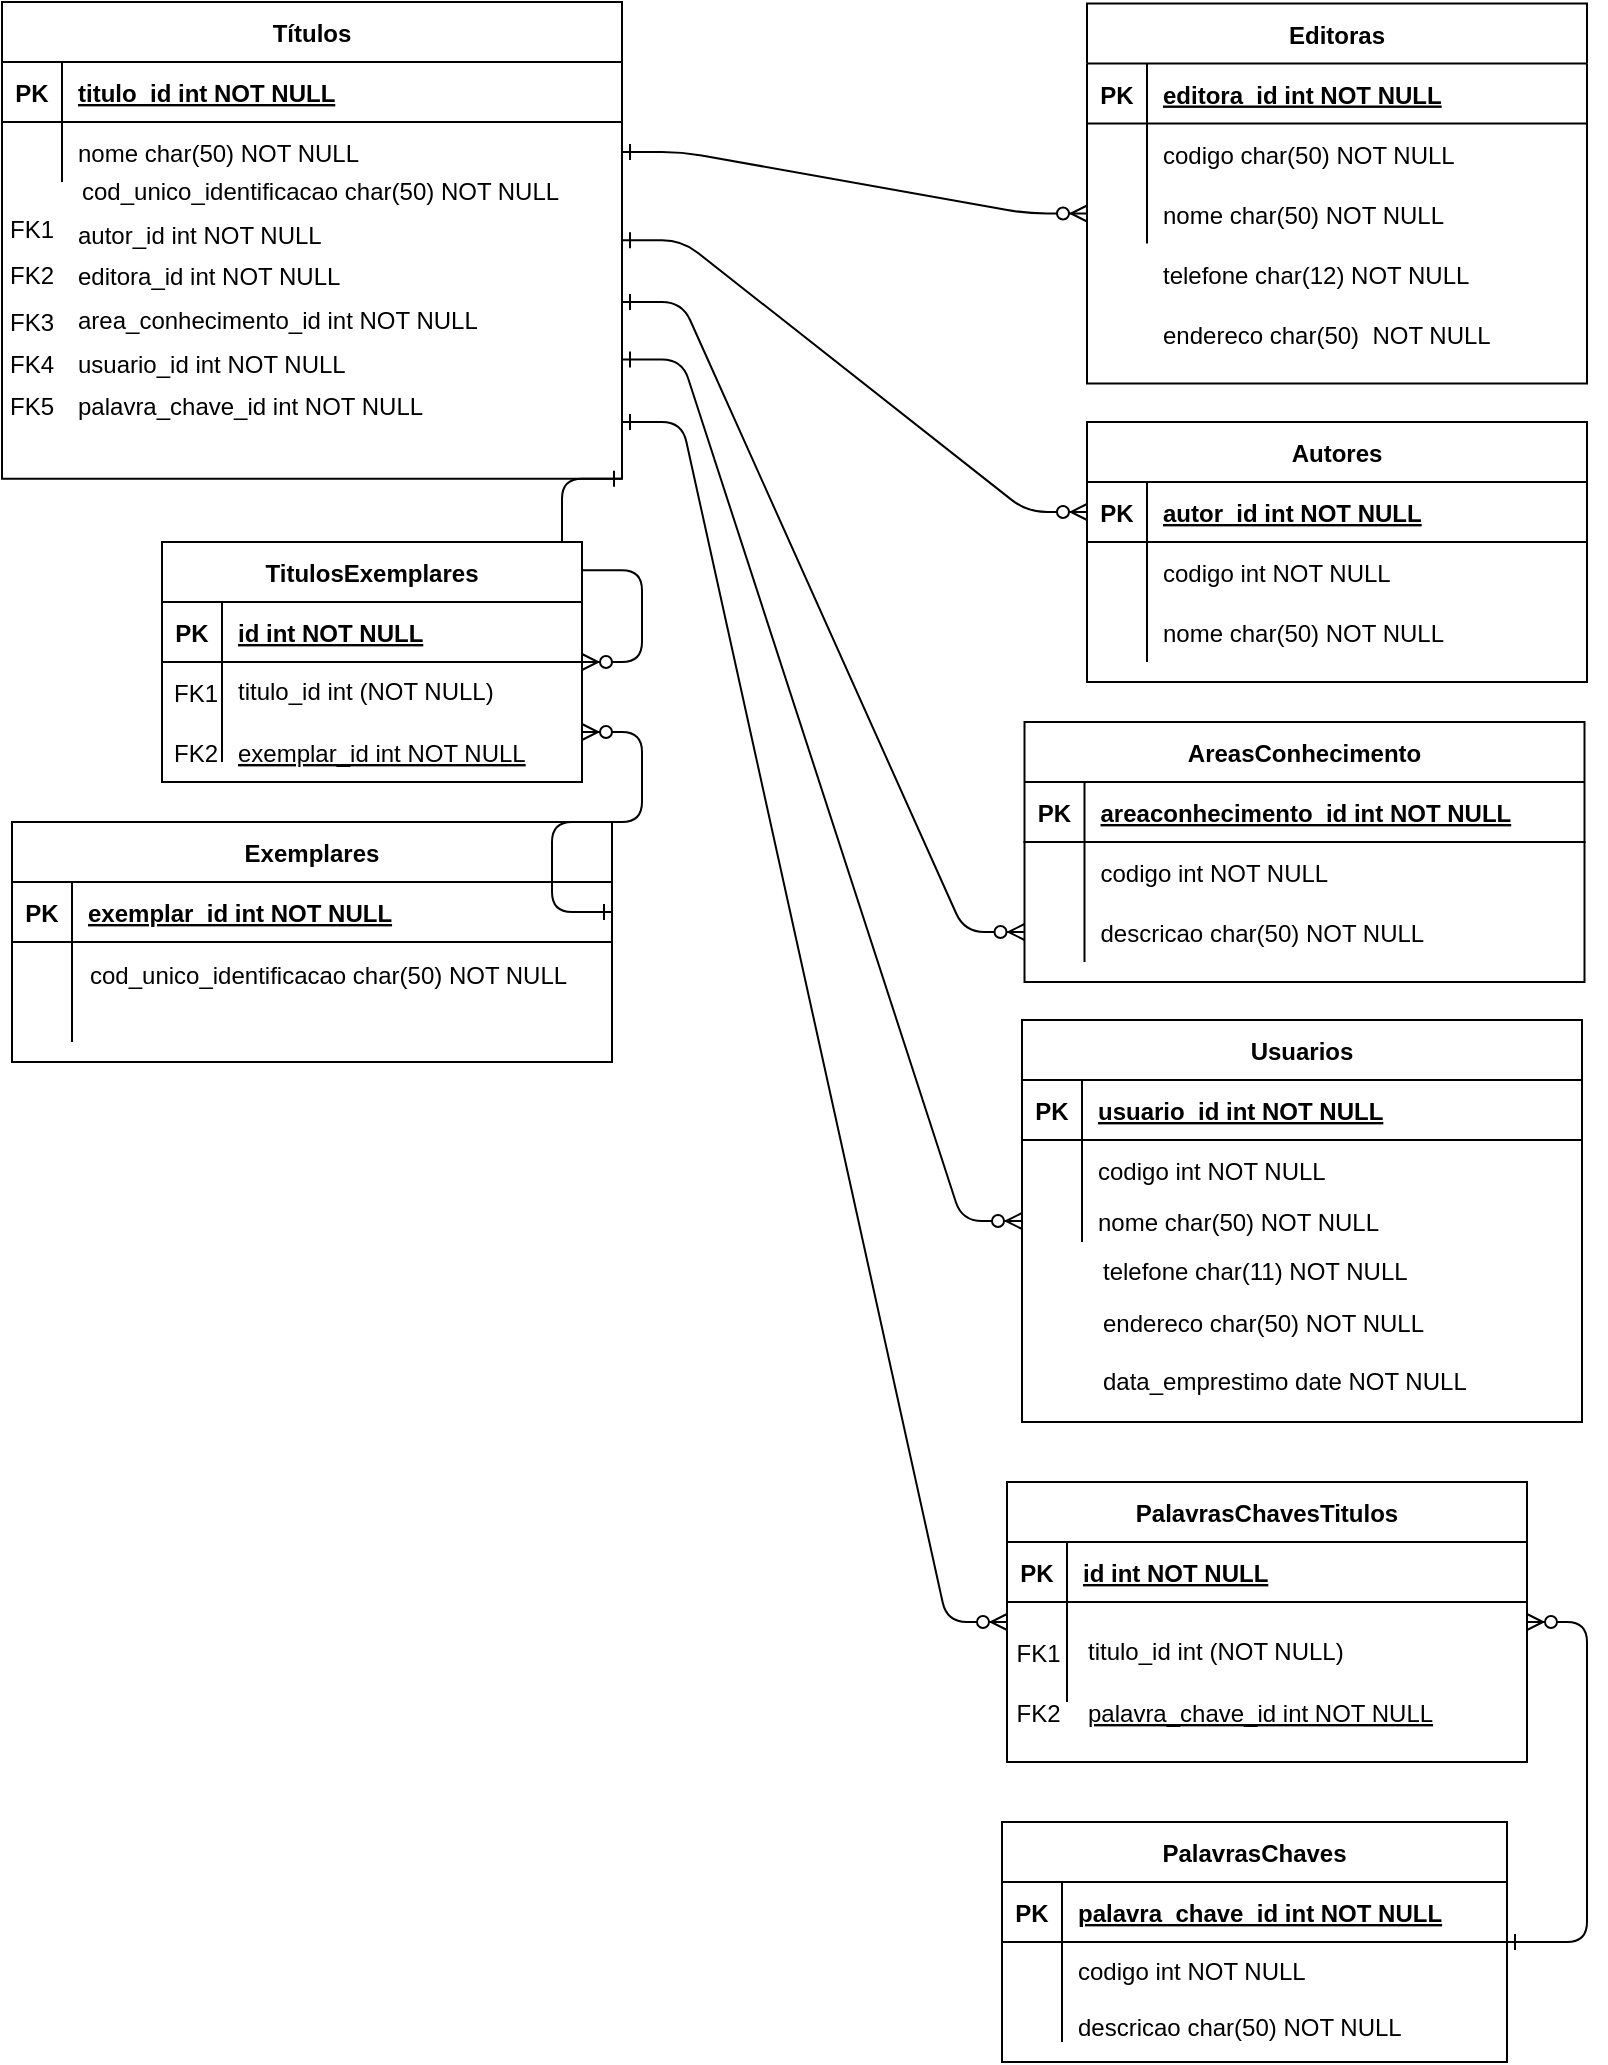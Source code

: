 <mxfile version="13.5.3" type="github" pages="2">
  <diagram id="R2lEEEUBdFMjLlhIrx00" name="Page-1">
    <mxGraphModel dx="1102" dy="622" grid="1" gridSize="10" guides="1" tooltips="1" connect="1" arrows="1" fold="1" page="1" pageScale="1" pageWidth="850" pageHeight="1100" math="0" shadow="0" extFonts="Permanent Marker^https://fonts.googleapis.com/css?family=Permanent+Marker">
      <root>
        <mxCell id="0" />
        <mxCell id="1" parent="0" />
        <mxCell id="2pI7IWX8kXrqiCSa6rN7-24" value="" style="group" vertex="1" connectable="0" parent="1">
          <mxGeometry x="30" y="20" width="310" height="260" as="geometry" />
        </mxCell>
        <mxCell id="y-P4McXeMQRXRxNzkSaC-49" value="" style="group" vertex="1" connectable="0" parent="2pI7IWX8kXrqiCSa6rN7-24">
          <mxGeometry width="310" height="238.333" as="geometry" />
        </mxCell>
        <mxCell id="2pI7IWX8kXrqiCSa6rN7-5" value="FK1" style="shape=partialRectangle;overflow=hidden;connectable=0;fillColor=none;top=0;left=0;bottom=0;right=0;" vertex="1" parent="y-P4McXeMQRXRxNzkSaC-49">
          <mxGeometry y="96.667" width="30" height="32.5" as="geometry" />
        </mxCell>
        <mxCell id="2pI7IWX8kXrqiCSa6rN7-4" value="autor_id int NOT NULL" style="shape=partialRectangle;overflow=hidden;connectable=0;fillColor=none;top=0;left=0;bottom=0;right=0;align=left;spacingLeft=6;fontStyle=0" vertex="1" parent="y-P4McXeMQRXRxNzkSaC-49">
          <mxGeometry x="30" y="99.75" width="220" height="32.5" as="geometry" />
        </mxCell>
        <mxCell id="2pI7IWX8kXrqiCSa6rN7-6" value="FK2" style="shape=partialRectangle;overflow=hidden;connectable=0;fillColor=none;top=0;left=0;bottom=0;right=0;" vertex="1" parent="y-P4McXeMQRXRxNzkSaC-49">
          <mxGeometry y="119.917" width="30" height="32.5" as="geometry" />
        </mxCell>
        <mxCell id="2pI7IWX8kXrqiCSa6rN7-7" value="editora_id int NOT NULL" style="shape=partialRectangle;overflow=hidden;connectable=0;fillColor=none;top=0;left=0;bottom=0;right=0;align=left;spacingLeft=6;fontStyle=0" vertex="1" parent="y-P4McXeMQRXRxNzkSaC-49">
          <mxGeometry x="30" y="120" width="220" height="32.5" as="geometry" />
        </mxCell>
        <mxCell id="C-vyLk0tnHw3VtMMgP7b-23" value="Títulos" style="shape=table;startSize=30;container=1;collapsible=1;childLayout=tableLayout;fixedRows=1;rowLines=0;fontStyle=1;align=center;resizeLast=1;" parent="y-P4McXeMQRXRxNzkSaC-49" vertex="1">
          <mxGeometry width="310" height="238.333" as="geometry">
            <mxRectangle x="120" y="120" width="100" height="30" as="alternateBounds" />
          </mxGeometry>
        </mxCell>
        <mxCell id="C-vyLk0tnHw3VtMMgP7b-24" value="" style="shape=partialRectangle;collapsible=0;dropTarget=0;pointerEvents=0;fillColor=none;points=[[0,0.5],[1,0.5]];portConstraint=eastwest;top=0;left=0;right=0;bottom=1;" parent="C-vyLk0tnHw3VtMMgP7b-23" vertex="1">
          <mxGeometry y="30" width="310" height="30" as="geometry" />
        </mxCell>
        <mxCell id="C-vyLk0tnHw3VtMMgP7b-25" value="PK" style="shape=partialRectangle;overflow=hidden;connectable=0;fillColor=none;top=0;left=0;bottom=0;right=0;fontStyle=1;" parent="C-vyLk0tnHw3VtMMgP7b-24" vertex="1">
          <mxGeometry width="30" height="30" as="geometry" />
        </mxCell>
        <mxCell id="C-vyLk0tnHw3VtMMgP7b-26" value="titulo_id int NOT NULL " style="shape=partialRectangle;overflow=hidden;connectable=0;fillColor=none;top=0;left=0;bottom=0;right=0;align=left;spacingLeft=6;fontStyle=5;" parent="C-vyLk0tnHw3VtMMgP7b-24" vertex="1">
          <mxGeometry x="30" width="280" height="30" as="geometry" />
        </mxCell>
        <mxCell id="C-vyLk0tnHw3VtMMgP7b-27" value="" style="shape=partialRectangle;collapsible=0;dropTarget=0;pointerEvents=0;fillColor=none;points=[[0,0.5],[1,0.5]];portConstraint=eastwest;top=0;left=0;right=0;bottom=0;" parent="C-vyLk0tnHw3VtMMgP7b-23" vertex="1">
          <mxGeometry y="60" width="310" height="30" as="geometry" />
        </mxCell>
        <mxCell id="C-vyLk0tnHw3VtMMgP7b-28" value="" style="shape=partialRectangle;overflow=hidden;connectable=0;fillColor=none;top=0;left=0;bottom=0;right=0;" parent="C-vyLk0tnHw3VtMMgP7b-27" vertex="1">
          <mxGeometry width="30" height="30" as="geometry" />
        </mxCell>
        <mxCell id="C-vyLk0tnHw3VtMMgP7b-29" value="nome char(50) NOT NULL" style="shape=partialRectangle;overflow=hidden;connectable=0;fillColor=none;top=0;left=0;bottom=0;right=0;align=left;spacingLeft=6;" parent="C-vyLk0tnHw3VtMMgP7b-27" vertex="1">
          <mxGeometry x="30" width="280" height="30" as="geometry" />
        </mxCell>
        <mxCell id="2pI7IWX8kXrqiCSa6rN7-8" value="FK3" style="shape=partialRectangle;overflow=hidden;connectable=0;fillColor=none;top=0;left=0;bottom=0;right=0;" vertex="1" parent="y-P4McXeMQRXRxNzkSaC-49">
          <mxGeometry y="143.083" width="30" height="32.5" as="geometry" />
        </mxCell>
        <mxCell id="2pI7IWX8kXrqiCSa6rN7-9" value="area_conhecimento_id int NOT NULL" style="shape=partialRectangle;overflow=hidden;connectable=0;fillColor=none;top=0;left=0;bottom=0;right=0;align=left;spacingLeft=6;fontStyle=0" vertex="1" parent="y-P4McXeMQRXRxNzkSaC-49">
          <mxGeometry x="30" y="147.5" width="240" height="21.667" as="geometry" />
        </mxCell>
        <mxCell id="2pI7IWX8kXrqiCSa6rN7-23" value="cod_unico_identificacao char(50) NOT NULL" style="text;html=1;strokeColor=none;fillColor=none;align=left;verticalAlign=middle;whiteSpace=wrap;rounded=0;" vertex="1" parent="y-P4McXeMQRXRxNzkSaC-49">
          <mxGeometry x="38" y="84.25" width="262" height="21.667" as="geometry" />
        </mxCell>
        <mxCell id="y-P4McXeMQRXRxNzkSaC-47" value="FK4" style="shape=partialRectangle;overflow=hidden;connectable=0;fillColor=none;top=0;left=0;bottom=0;right=0;" vertex="1" parent="y-P4McXeMQRXRxNzkSaC-49">
          <mxGeometry y="164.333" width="30" height="32.5" as="geometry" />
        </mxCell>
        <mxCell id="y-P4McXeMQRXRxNzkSaC-48" value="usuario_id int NOT NULL" style="shape=partialRectangle;overflow=hidden;connectable=0;fillColor=none;top=0;left=0;bottom=0;right=0;align=left;spacingLeft=6;fontStyle=0" vertex="1" parent="y-P4McXeMQRXRxNzkSaC-49">
          <mxGeometry x="30" y="169.75" width="240" height="21.667" as="geometry" />
        </mxCell>
        <mxCell id="2pI7IWX8kXrqiCSa6rN7-46" value="" style="group;container=1;" vertex="1" connectable="0" parent="1">
          <mxGeometry x="35" y="430" width="300" height="120" as="geometry" />
        </mxCell>
        <mxCell id="2pI7IWX8kXrqiCSa6rN7-35" value="Exemplares" style="shape=table;startSize=30;container=1;collapsible=1;childLayout=tableLayout;fixedRows=1;rowLines=0;fontStyle=1;align=center;resizeLast=1;" vertex="1" parent="2pI7IWX8kXrqiCSa6rN7-46">
          <mxGeometry width="300" height="120" as="geometry" />
        </mxCell>
        <mxCell id="2pI7IWX8kXrqiCSa6rN7-36" value="" style="shape=partialRectangle;collapsible=0;dropTarget=0;pointerEvents=0;fillColor=none;points=[[0,0.5],[1,0.5]];portConstraint=eastwest;top=0;left=0;right=0;bottom=1;" vertex="1" parent="2pI7IWX8kXrqiCSa6rN7-35">
          <mxGeometry y="30" width="300" height="30" as="geometry" />
        </mxCell>
        <mxCell id="2pI7IWX8kXrqiCSa6rN7-37" value="PK" style="shape=partialRectangle;overflow=hidden;connectable=0;fillColor=none;top=0;left=0;bottom=0;right=0;fontStyle=1;" vertex="1" parent="2pI7IWX8kXrqiCSa6rN7-36">
          <mxGeometry width="30" height="30" as="geometry" />
        </mxCell>
        <mxCell id="2pI7IWX8kXrqiCSa6rN7-38" value="exemplar_id int NOT NULL " style="shape=partialRectangle;overflow=hidden;connectable=0;fillColor=none;top=0;left=0;bottom=0;right=0;align=left;spacingLeft=6;fontStyle=5;" vertex="1" parent="2pI7IWX8kXrqiCSa6rN7-36">
          <mxGeometry x="30" width="270" height="30" as="geometry" />
        </mxCell>
        <mxCell id="2pI7IWX8kXrqiCSa6rN7-39" value="" style="shape=partialRectangle;collapsible=0;dropTarget=0;pointerEvents=0;fillColor=none;points=[[0,0.5],[1,0.5]];portConstraint=eastwest;top=0;left=0;right=0;bottom=0;" vertex="1" parent="2pI7IWX8kXrqiCSa6rN7-35">
          <mxGeometry y="60" width="300" height="20" as="geometry" />
        </mxCell>
        <mxCell id="2pI7IWX8kXrqiCSa6rN7-40" value="" style="shape=partialRectangle;overflow=hidden;connectable=0;fillColor=none;top=0;left=0;bottom=0;right=0;" vertex="1" parent="2pI7IWX8kXrqiCSa6rN7-39">
          <mxGeometry width="30" height="20" as="geometry" />
        </mxCell>
        <mxCell id="2pI7IWX8kXrqiCSa6rN7-41" value="" style="shape=partialRectangle;overflow=hidden;connectable=0;fillColor=none;top=0;left=0;bottom=0;right=0;align=left;spacingLeft=6;" vertex="1" parent="2pI7IWX8kXrqiCSa6rN7-39">
          <mxGeometry x="30" width="270" height="20" as="geometry" />
        </mxCell>
        <mxCell id="2pI7IWX8kXrqiCSa6rN7-42" value="" style="shape=partialRectangle;collapsible=0;dropTarget=0;pointerEvents=0;fillColor=none;points=[[0,0.5],[1,0.5]];portConstraint=eastwest;top=0;left=0;right=0;bottom=0;" vertex="1" parent="2pI7IWX8kXrqiCSa6rN7-35">
          <mxGeometry y="80" width="300" height="30" as="geometry" />
        </mxCell>
        <mxCell id="2pI7IWX8kXrqiCSa6rN7-43" value="" style="shape=partialRectangle;overflow=hidden;connectable=0;fillColor=none;top=0;left=0;bottom=0;right=0;" vertex="1" parent="2pI7IWX8kXrqiCSa6rN7-42">
          <mxGeometry width="30" height="30" as="geometry" />
        </mxCell>
        <mxCell id="2pI7IWX8kXrqiCSa6rN7-44" value="" style="shape=partialRectangle;overflow=hidden;connectable=0;fillColor=none;top=0;left=0;bottom=0;right=0;align=left;spacingLeft=6;" vertex="1" parent="2pI7IWX8kXrqiCSa6rN7-42">
          <mxGeometry x="30" width="270" height="30" as="geometry" />
        </mxCell>
        <mxCell id="2pI7IWX8kXrqiCSa6rN7-45" value="cod_unico_identificacao char(50) NOT NULL" style="text;html=1;strokeColor=none;fillColor=none;align=left;verticalAlign=middle;whiteSpace=wrap;rounded=0;" vertex="1" parent="2pI7IWX8kXrqiCSa6rN7-46">
          <mxGeometry x="37" y="67" width="262" height="20" as="geometry" />
        </mxCell>
        <mxCell id="y-P4McXeMQRXRxNzkSaC-3" value="" style="group" vertex="1" connectable="0" parent="1">
          <mxGeometry x="572.5" y="20.75" width="255" height="190" as="geometry" />
        </mxCell>
        <mxCell id="2pI7IWX8kXrqiCSa6rN7-48" value="Editoras" style="shape=table;startSize=30;container=1;collapsible=1;childLayout=tableLayout;fixedRows=1;rowLines=0;fontStyle=1;align=center;resizeLast=1;" vertex="1" parent="y-P4McXeMQRXRxNzkSaC-3">
          <mxGeometry width="250" height="190" as="geometry" />
        </mxCell>
        <mxCell id="2pI7IWX8kXrqiCSa6rN7-49" value="" style="shape=partialRectangle;collapsible=0;dropTarget=0;pointerEvents=0;fillColor=none;points=[[0,0.5],[1,0.5]];portConstraint=eastwest;top=0;left=0;right=0;bottom=1;" vertex="1" parent="2pI7IWX8kXrqiCSa6rN7-48">
          <mxGeometry y="30" width="250" height="30" as="geometry" />
        </mxCell>
        <mxCell id="2pI7IWX8kXrqiCSa6rN7-50" value="PK" style="shape=partialRectangle;overflow=hidden;connectable=0;fillColor=none;top=0;left=0;bottom=0;right=0;fontStyle=1;" vertex="1" parent="2pI7IWX8kXrqiCSa6rN7-49">
          <mxGeometry width="30" height="30" as="geometry" />
        </mxCell>
        <mxCell id="2pI7IWX8kXrqiCSa6rN7-51" value="editora_id int NOT NULL " style="shape=partialRectangle;overflow=hidden;connectable=0;fillColor=none;top=0;left=0;bottom=0;right=0;align=left;spacingLeft=6;fontStyle=5;" vertex="1" parent="2pI7IWX8kXrqiCSa6rN7-49">
          <mxGeometry x="30" width="220" height="30" as="geometry" />
        </mxCell>
        <mxCell id="2pI7IWX8kXrqiCSa6rN7-52" value="" style="shape=partialRectangle;collapsible=0;dropTarget=0;pointerEvents=0;fillColor=none;points=[[0,0.5],[1,0.5]];portConstraint=eastwest;top=0;left=0;right=0;bottom=0;" vertex="1" parent="2pI7IWX8kXrqiCSa6rN7-48">
          <mxGeometry y="60" width="250" height="30" as="geometry" />
        </mxCell>
        <mxCell id="2pI7IWX8kXrqiCSa6rN7-53" value="" style="shape=partialRectangle;overflow=hidden;connectable=0;fillColor=none;top=0;left=0;bottom=0;right=0;" vertex="1" parent="2pI7IWX8kXrqiCSa6rN7-52">
          <mxGeometry width="30" height="30" as="geometry" />
        </mxCell>
        <mxCell id="2pI7IWX8kXrqiCSa6rN7-54" value="codigo char(50) NOT NULL" style="shape=partialRectangle;overflow=hidden;connectable=0;fillColor=none;top=0;left=0;bottom=0;right=0;align=left;spacingLeft=6;" vertex="1" parent="2pI7IWX8kXrqiCSa6rN7-52">
          <mxGeometry x="30" width="220" height="30" as="geometry" />
        </mxCell>
        <mxCell id="2pI7IWX8kXrqiCSa6rN7-55" value="" style="shape=partialRectangle;collapsible=0;dropTarget=0;pointerEvents=0;fillColor=none;points=[[0,0.5],[1,0.5]];portConstraint=eastwest;top=0;left=0;right=0;bottom=0;" vertex="1" parent="2pI7IWX8kXrqiCSa6rN7-48">
          <mxGeometry y="90" width="250" height="30" as="geometry" />
        </mxCell>
        <mxCell id="2pI7IWX8kXrqiCSa6rN7-56" value="" style="shape=partialRectangle;overflow=hidden;connectable=0;fillColor=none;top=0;left=0;bottom=0;right=0;" vertex="1" parent="2pI7IWX8kXrqiCSa6rN7-55">
          <mxGeometry width="30" height="30" as="geometry" />
        </mxCell>
        <mxCell id="2pI7IWX8kXrqiCSa6rN7-57" value="nome char(50) NOT NULL" style="shape=partialRectangle;overflow=hidden;connectable=0;fillColor=none;top=0;left=0;bottom=0;right=0;align=left;spacingLeft=6;" vertex="1" parent="2pI7IWX8kXrqiCSa6rN7-55">
          <mxGeometry x="30" width="220" height="30" as="geometry" />
        </mxCell>
        <mxCell id="y-P4McXeMQRXRxNzkSaC-1" value="telefone char(12) NOT NULL" style="shape=partialRectangle;overflow=hidden;connectable=0;fillColor=none;top=0;left=0;bottom=0;right=0;align=left;spacingLeft=6;" vertex="1" parent="y-P4McXeMQRXRxNzkSaC-3">
          <mxGeometry x="30" y="120" width="220" height="30" as="geometry" />
        </mxCell>
        <mxCell id="y-P4McXeMQRXRxNzkSaC-2" value="endereco char(50)  NOT NULL" style="shape=partialRectangle;overflow=hidden;connectable=0;fillColor=none;top=0;left=0;bottom=0;right=0;align=left;spacingLeft=6;" vertex="1" parent="y-P4McXeMQRXRxNzkSaC-3">
          <mxGeometry x="30" y="150" width="220" height="30" as="geometry" />
        </mxCell>
        <mxCell id="y-P4McXeMQRXRxNzkSaC-14" value="" style="edgeStyle=entityRelationEdgeStyle;endArrow=ERzeroToMany;startArrow=ERone;endFill=1;startFill=0;exitX=1;exitY=0.5;exitDx=0;exitDy=0;" edge="1" parent="1" source="C-vyLk0tnHw3VtMMgP7b-23" target="2pI7IWX8kXrqiCSa6rN7-26">
          <mxGeometry width="100" height="100" relative="1" as="geometry">
            <mxPoint x="390" y="420" as="sourcePoint" />
            <mxPoint x="550" y="230" as="targetPoint" />
          </mxGeometry>
        </mxCell>
        <mxCell id="y-P4McXeMQRXRxNzkSaC-15" value="" style="edgeStyle=entityRelationEdgeStyle;endArrow=ERzeroToMany;startArrow=ERone;endFill=1;startFill=0;exitX=1;exitY=0.5;exitDx=0;exitDy=0;" edge="1" parent="1" source="C-vyLk0tnHw3VtMMgP7b-27" target="2pI7IWX8kXrqiCSa6rN7-55">
          <mxGeometry width="100" height="100" relative="1" as="geometry">
            <mxPoint x="350" y="355" as="sourcePoint" />
            <mxPoint x="430" y="50" as="targetPoint" />
          </mxGeometry>
        </mxCell>
        <mxCell id="y-P4McXeMQRXRxNzkSaC-16" value="" style="edgeStyle=entityRelationEdgeStyle;endArrow=ERzeroToMany;startArrow=ERone;endFill=1;startFill=0;entryX=0;entryY=0.5;entryDx=0;entryDy=0;" edge="1" parent="1" target="y-P4McXeMQRXRxNzkSaC-11">
          <mxGeometry width="100" height="100" relative="1" as="geometry">
            <mxPoint x="340" y="170" as="sourcePoint" />
            <mxPoint x="538.5" y="580" as="targetPoint" />
          </mxGeometry>
        </mxCell>
        <mxCell id="y-P4McXeMQRXRxNzkSaC-29" value="" style="edgeStyle=entityRelationEdgeStyle;endArrow=ERzeroToMany;startArrow=ERone;endFill=1;startFill=0;exitX=1;exitY=1;exitDx=0;exitDy=0;" edge="1" parent="1" source="C-vyLk0tnHw3VtMMgP7b-23" target="y-P4McXeMQRXRxNzkSaC-17">
          <mxGeometry width="100" height="100" relative="1" as="geometry">
            <mxPoint x="350" y="187.5" as="sourcePoint" />
            <mxPoint x="550" y="635" as="targetPoint" />
          </mxGeometry>
        </mxCell>
        <mxCell id="y-P4McXeMQRXRxNzkSaC-30" value="" style="edgeStyle=entityRelationEdgeStyle;endArrow=ERzeroToMany;startArrow=ERone;endFill=1;startFill=0;exitX=1;exitY=0.5;exitDx=0;exitDy=0;" edge="1" parent="1" source="2pI7IWX8kXrqiCSa6rN7-36" target="y-P4McXeMQRXRxNzkSaC-24">
          <mxGeometry width="100" height="100" relative="1" as="geometry">
            <mxPoint x="350" y="240" as="sourcePoint" />
            <mxPoint x="320" y="385" as="targetPoint" />
          </mxGeometry>
        </mxCell>
        <mxCell id="y-P4McXeMQRXRxNzkSaC-33" value="" style="group" vertex="1" connectable="0" parent="1">
          <mxGeometry x="110" y="290" width="210" height="120" as="geometry" />
        </mxCell>
        <mxCell id="y-P4McXeMQRXRxNzkSaC-27" value="titulo_id int (NOT NULL)" style="text;html=1;strokeColor=none;fillColor=none;align=left;verticalAlign=middle;whiteSpace=wrap;rounded=0;" vertex="1" parent="y-P4McXeMQRXRxNzkSaC-33">
          <mxGeometry x="36" y="65" width="164" height="20" as="geometry" />
        </mxCell>
        <mxCell id="y-P4McXeMQRXRxNzkSaC-28" value="exemplar_id int NOT NULL " style="shape=partialRectangle;overflow=hidden;connectable=0;fillColor=none;top=0;left=0;bottom=0;right=0;align=left;spacingLeft=6;fontStyle=4;" vertex="1" parent="y-P4McXeMQRXRxNzkSaC-33">
          <mxGeometry x="30" y="90" width="170" height="30" as="geometry" />
        </mxCell>
        <mxCell id="y-P4McXeMQRXRxNzkSaC-17" value="TitulosExemplares" style="shape=table;startSize=30;container=1;collapsible=1;childLayout=tableLayout;fixedRows=1;rowLines=0;fontStyle=1;align=center;resizeLast=1;" vertex="1" parent="y-P4McXeMQRXRxNzkSaC-33">
          <mxGeometry width="210" height="120" as="geometry" />
        </mxCell>
        <mxCell id="y-P4McXeMQRXRxNzkSaC-18" value="" style="shape=partialRectangle;collapsible=0;dropTarget=0;pointerEvents=0;fillColor=none;points=[[0,0.5],[1,0.5]];portConstraint=eastwest;top=0;left=0;right=0;bottom=1;" vertex="1" parent="y-P4McXeMQRXRxNzkSaC-17">
          <mxGeometry y="30" width="210" height="30" as="geometry" />
        </mxCell>
        <mxCell id="y-P4McXeMQRXRxNzkSaC-19" value="PK" style="shape=partialRectangle;overflow=hidden;connectable=0;fillColor=none;top=0;left=0;bottom=0;right=0;fontStyle=1;" vertex="1" parent="y-P4McXeMQRXRxNzkSaC-18">
          <mxGeometry width="30" height="30" as="geometry" />
        </mxCell>
        <mxCell id="y-P4McXeMQRXRxNzkSaC-20" value="id int NOT NULL " style="shape=partialRectangle;overflow=hidden;connectable=0;fillColor=none;top=0;left=0;bottom=0;right=0;align=left;spacingLeft=6;fontStyle=5;" vertex="1" parent="y-P4McXeMQRXRxNzkSaC-18">
          <mxGeometry x="30" width="180" height="30" as="geometry" />
        </mxCell>
        <mxCell id="y-P4McXeMQRXRxNzkSaC-21" value="" style="shape=partialRectangle;collapsible=0;dropTarget=0;pointerEvents=0;fillColor=none;points=[[0,0.5],[1,0.5]];portConstraint=eastwest;top=0;left=0;right=0;bottom=0;" vertex="1" parent="y-P4McXeMQRXRxNzkSaC-17">
          <mxGeometry y="60" width="210" height="20" as="geometry" />
        </mxCell>
        <mxCell id="y-P4McXeMQRXRxNzkSaC-22" value="" style="shape=partialRectangle;overflow=hidden;connectable=0;fillColor=none;top=0;left=0;bottom=0;right=0;" vertex="1" parent="y-P4McXeMQRXRxNzkSaC-21">
          <mxGeometry width="30" height="20" as="geometry" />
        </mxCell>
        <mxCell id="y-P4McXeMQRXRxNzkSaC-23" value="" style="shape=partialRectangle;overflow=hidden;connectable=0;fillColor=none;top=0;left=0;bottom=0;right=0;align=left;spacingLeft=6;" vertex="1" parent="y-P4McXeMQRXRxNzkSaC-21">
          <mxGeometry x="30" width="180" height="20" as="geometry" />
        </mxCell>
        <mxCell id="y-P4McXeMQRXRxNzkSaC-24" value="" style="shape=partialRectangle;collapsible=0;dropTarget=0;pointerEvents=0;fillColor=none;points=[[0,0.5],[1,0.5]];portConstraint=eastwest;top=0;left=0;right=0;bottom=0;" vertex="1" parent="y-P4McXeMQRXRxNzkSaC-17">
          <mxGeometry y="80" width="210" height="30" as="geometry" />
        </mxCell>
        <mxCell id="y-P4McXeMQRXRxNzkSaC-25" value="" style="shape=partialRectangle;overflow=hidden;connectable=0;fillColor=none;top=0;left=0;bottom=0;right=0;" vertex="1" parent="y-P4McXeMQRXRxNzkSaC-24">
          <mxGeometry width="30" height="30" as="geometry" />
        </mxCell>
        <mxCell id="y-P4McXeMQRXRxNzkSaC-26" value="" style="shape=partialRectangle;overflow=hidden;connectable=0;fillColor=none;top=0;left=0;bottom=0;right=0;align=left;spacingLeft=6;" vertex="1" parent="y-P4McXeMQRXRxNzkSaC-24">
          <mxGeometry x="30" width="180" height="30" as="geometry" />
        </mxCell>
        <mxCell id="y-P4McXeMQRXRxNzkSaC-34" value="FK1" style="shape=partialRectangle;overflow=hidden;connectable=0;fillColor=none;top=0;left=0;bottom=0;right=0;" vertex="1" parent="y-P4McXeMQRXRxNzkSaC-33">
          <mxGeometry x="2" y="60" width="30" height="30" as="geometry" />
        </mxCell>
        <mxCell id="y-P4McXeMQRXRxNzkSaC-35" value="FK2" style="shape=partialRectangle;overflow=hidden;connectable=0;fillColor=none;top=0;left=0;bottom=0;right=0;" vertex="1" parent="y-P4McXeMQRXRxNzkSaC-33">
          <mxGeometry x="2" y="90" width="30" height="30" as="geometry" />
        </mxCell>
        <mxCell id="y-P4McXeMQRXRxNzkSaC-50" value="" style="edgeStyle=entityRelationEdgeStyle;endArrow=ERzeroToMany;startArrow=ERone;endFill=1;startFill=0;entryX=0;entryY=0.5;entryDx=0;entryDy=0;exitX=1;exitY=0.75;exitDx=0;exitDy=0;" edge="1" parent="1" source="C-vyLk0tnHw3VtMMgP7b-23" target="y-P4McXeMQRXRxNzkSaC-43">
          <mxGeometry width="100" height="100" relative="1" as="geometry">
            <mxPoint x="340" y="220" as="sourcePoint" />
            <mxPoint x="552.5" y="475" as="targetPoint" />
          </mxGeometry>
        </mxCell>
        <mxCell id="y-P4McXeMQRXRxNzkSaC-54" value="FK5" style="shape=partialRectangle;overflow=hidden;connectable=0;fillColor=none;top=0;left=0;bottom=0;right=0;" vertex="1" parent="1">
          <mxGeometry x="30" y="205.333" width="30" height="32.5" as="geometry" />
        </mxCell>
        <mxCell id="y-P4McXeMQRXRxNzkSaC-55" value="palavra_chave_id int NOT NULL" style="shape=partialRectangle;overflow=hidden;connectable=0;fillColor=none;top=0;left=0;bottom=0;right=0;align=left;spacingLeft=6;fontStyle=0" vertex="1" parent="1">
          <mxGeometry x="60" y="210.75" width="240" height="21.667" as="geometry" />
        </mxCell>
        <mxCell id="y-P4McXeMQRXRxNzkSaC-66" value="" style="edgeStyle=entityRelationEdgeStyle;endArrow=ERzeroToMany;startArrow=ERone;endFill=1;startFill=0;" edge="1" parent="1" target="y-P4McXeMQRXRxNzkSaC-73">
          <mxGeometry width="100" height="100" relative="1" as="geometry">
            <mxPoint x="340" y="230" as="sourcePoint" />
            <mxPoint x="552.5" y="625" as="targetPoint" />
          </mxGeometry>
        </mxCell>
        <mxCell id="2pI7IWX8kXrqiCSa6rN7-25" value="Autores" style="shape=table;startSize=30;container=1;collapsible=1;childLayout=tableLayout;fixedRows=1;rowLines=0;fontStyle=1;align=center;resizeLast=1;" vertex="1" parent="1">
          <mxGeometry x="572.5" y="230" width="250" height="130" as="geometry" />
        </mxCell>
        <mxCell id="2pI7IWX8kXrqiCSa6rN7-26" value="" style="shape=partialRectangle;collapsible=0;dropTarget=0;pointerEvents=0;fillColor=none;points=[[0,0.5],[1,0.5]];portConstraint=eastwest;top=0;left=0;right=0;bottom=1;" vertex="1" parent="2pI7IWX8kXrqiCSa6rN7-25">
          <mxGeometry y="30" width="250" height="30" as="geometry" />
        </mxCell>
        <mxCell id="2pI7IWX8kXrqiCSa6rN7-27" value="PK" style="shape=partialRectangle;overflow=hidden;connectable=0;fillColor=none;top=0;left=0;bottom=0;right=0;fontStyle=1;" vertex="1" parent="2pI7IWX8kXrqiCSa6rN7-26">
          <mxGeometry width="30" height="30" as="geometry" />
        </mxCell>
        <mxCell id="2pI7IWX8kXrqiCSa6rN7-28" value="autor_id int NOT NULL " style="shape=partialRectangle;overflow=hidden;connectable=0;fillColor=none;top=0;left=0;bottom=0;right=0;align=left;spacingLeft=6;fontStyle=5;" vertex="1" parent="2pI7IWX8kXrqiCSa6rN7-26">
          <mxGeometry x="30" width="220" height="30" as="geometry" />
        </mxCell>
        <mxCell id="2pI7IWX8kXrqiCSa6rN7-29" value="" style="shape=partialRectangle;collapsible=0;dropTarget=0;pointerEvents=0;fillColor=none;points=[[0,0.5],[1,0.5]];portConstraint=eastwest;top=0;left=0;right=0;bottom=0;" vertex="1" parent="2pI7IWX8kXrqiCSa6rN7-25">
          <mxGeometry y="60" width="250" height="30" as="geometry" />
        </mxCell>
        <mxCell id="2pI7IWX8kXrqiCSa6rN7-30" value="" style="shape=partialRectangle;overflow=hidden;connectable=0;fillColor=none;top=0;left=0;bottom=0;right=0;" vertex="1" parent="2pI7IWX8kXrqiCSa6rN7-29">
          <mxGeometry width="30" height="30" as="geometry" />
        </mxCell>
        <mxCell id="2pI7IWX8kXrqiCSa6rN7-31" value="codigo int NOT NULL" style="shape=partialRectangle;overflow=hidden;connectable=0;fillColor=none;top=0;left=0;bottom=0;right=0;align=left;spacingLeft=6;" vertex="1" parent="2pI7IWX8kXrqiCSa6rN7-29">
          <mxGeometry x="30" width="220" height="30" as="geometry" />
        </mxCell>
        <mxCell id="2pI7IWX8kXrqiCSa6rN7-32" value="" style="shape=partialRectangle;collapsible=0;dropTarget=0;pointerEvents=0;fillColor=none;points=[[0,0.5],[1,0.5]];portConstraint=eastwest;top=0;left=0;right=0;bottom=0;" vertex="1" parent="2pI7IWX8kXrqiCSa6rN7-25">
          <mxGeometry y="90" width="250" height="30" as="geometry" />
        </mxCell>
        <mxCell id="2pI7IWX8kXrqiCSa6rN7-33" value="" style="shape=partialRectangle;overflow=hidden;connectable=0;fillColor=none;top=0;left=0;bottom=0;right=0;" vertex="1" parent="2pI7IWX8kXrqiCSa6rN7-32">
          <mxGeometry width="30" height="30" as="geometry" />
        </mxCell>
        <mxCell id="2pI7IWX8kXrqiCSa6rN7-34" value="nome char(50) NOT NULL" style="shape=partialRectangle;overflow=hidden;connectable=0;fillColor=none;top=0;left=0;bottom=0;right=0;align=left;spacingLeft=6;" vertex="1" parent="2pI7IWX8kXrqiCSa6rN7-32">
          <mxGeometry x="30" width="220" height="30" as="geometry" />
        </mxCell>
        <mxCell id="y-P4McXeMQRXRxNzkSaC-69" value="" style="group" vertex="1" connectable="0" parent="1">
          <mxGeometry x="530" y="930" width="252.5" height="120" as="geometry" />
        </mxCell>
        <mxCell id="y-P4McXeMQRXRxNzkSaC-56" value="PalavrasChaves" style="shape=table;startSize=30;container=1;collapsible=1;childLayout=tableLayout;fixedRows=1;rowLines=0;fontStyle=1;align=center;resizeLast=1;" vertex="1" parent="y-P4McXeMQRXRxNzkSaC-69">
          <mxGeometry width="252.5" height="120" as="geometry" />
        </mxCell>
        <mxCell id="y-P4McXeMQRXRxNzkSaC-57" value="" style="shape=partialRectangle;collapsible=0;dropTarget=0;pointerEvents=0;fillColor=none;points=[[0,0.5],[1,0.5]];portConstraint=eastwest;top=0;left=0;right=0;bottom=1;" vertex="1" parent="y-P4McXeMQRXRxNzkSaC-56">
          <mxGeometry y="30" width="252.5" height="30" as="geometry" />
        </mxCell>
        <mxCell id="y-P4McXeMQRXRxNzkSaC-58" value="PK" style="shape=partialRectangle;overflow=hidden;connectable=0;fillColor=none;top=0;left=0;bottom=0;right=0;fontStyle=1;" vertex="1" parent="y-P4McXeMQRXRxNzkSaC-57">
          <mxGeometry width="30" height="30" as="geometry" />
        </mxCell>
        <mxCell id="y-P4McXeMQRXRxNzkSaC-59" value="palavra_chave_id int NOT NULL " style="shape=partialRectangle;overflow=hidden;connectable=0;fillColor=none;top=0;left=0;bottom=0;right=0;align=left;spacingLeft=6;fontStyle=5;" vertex="1" parent="y-P4McXeMQRXRxNzkSaC-57">
          <mxGeometry x="30" width="222.5" height="30" as="geometry" />
        </mxCell>
        <mxCell id="y-P4McXeMQRXRxNzkSaC-60" value="" style="shape=partialRectangle;collapsible=0;dropTarget=0;pointerEvents=0;fillColor=none;points=[[0,0.5],[1,0.5]];portConstraint=eastwest;top=0;left=0;right=0;bottom=0;" vertex="1" parent="y-P4McXeMQRXRxNzkSaC-56">
          <mxGeometry y="60" width="252.5" height="20" as="geometry" />
        </mxCell>
        <mxCell id="y-P4McXeMQRXRxNzkSaC-61" value="" style="shape=partialRectangle;overflow=hidden;connectable=0;fillColor=none;top=0;left=0;bottom=0;right=0;" vertex="1" parent="y-P4McXeMQRXRxNzkSaC-60">
          <mxGeometry width="30" height="20" as="geometry" />
        </mxCell>
        <mxCell id="y-P4McXeMQRXRxNzkSaC-62" value="" style="shape=partialRectangle;overflow=hidden;connectable=0;fillColor=none;top=0;left=0;bottom=0;right=0;align=left;spacingLeft=6;" vertex="1" parent="y-P4McXeMQRXRxNzkSaC-60">
          <mxGeometry x="30" width="222.5" height="20" as="geometry" />
        </mxCell>
        <mxCell id="y-P4McXeMQRXRxNzkSaC-63" value="" style="shape=partialRectangle;collapsible=0;dropTarget=0;pointerEvents=0;fillColor=none;points=[[0,0.5],[1,0.5]];portConstraint=eastwest;top=0;left=0;right=0;bottom=0;" vertex="1" parent="y-P4McXeMQRXRxNzkSaC-56">
          <mxGeometry y="80" width="252.5" height="30" as="geometry" />
        </mxCell>
        <mxCell id="y-P4McXeMQRXRxNzkSaC-64" value="" style="shape=partialRectangle;overflow=hidden;connectable=0;fillColor=none;top=0;left=0;bottom=0;right=0;" vertex="1" parent="y-P4McXeMQRXRxNzkSaC-63">
          <mxGeometry width="30" height="30" as="geometry" />
        </mxCell>
        <mxCell id="y-P4McXeMQRXRxNzkSaC-65" value="" style="shape=partialRectangle;overflow=hidden;connectable=0;fillColor=none;top=0;left=0;bottom=0;right=0;align=left;spacingLeft=6;" vertex="1" parent="y-P4McXeMQRXRxNzkSaC-63">
          <mxGeometry x="30" width="222.5" height="30" as="geometry" />
        </mxCell>
        <mxCell id="y-P4McXeMQRXRxNzkSaC-67" value="codigo int NOT NULL" style="shape=partialRectangle;overflow=hidden;connectable=0;fillColor=none;top=0;left=0;bottom=0;right=0;align=left;spacingLeft=6;" vertex="1" parent="y-P4McXeMQRXRxNzkSaC-69">
          <mxGeometry x="30" y="59" width="200" height="30" as="geometry" />
        </mxCell>
        <mxCell id="y-P4McXeMQRXRxNzkSaC-68" value="descricao char(50) NOT NULL" style="shape=partialRectangle;overflow=hidden;connectable=0;fillColor=none;top=0;left=0;bottom=0;right=0;align=left;spacingLeft=6;" vertex="1" parent="y-P4McXeMQRXRxNzkSaC-69">
          <mxGeometry x="30" y="87" width="200" height="30" as="geometry" />
        </mxCell>
        <mxCell id="y-P4McXeMQRXRxNzkSaC-88" value="" style="edgeStyle=entityRelationEdgeStyle;endArrow=ERzeroToMany;startArrow=ERone;endFill=1;startFill=0;" edge="1" parent="1" source="y-P4McXeMQRXRxNzkSaC-56" target="y-P4McXeMQRXRxNzkSaC-73">
          <mxGeometry width="100" height="100" relative="1" as="geometry">
            <mxPoint x="345" y="910" as="sourcePoint" />
            <mxPoint x="330" y="820" as="targetPoint" />
          </mxGeometry>
        </mxCell>
        <mxCell id="y-P4McXeMQRXRxNzkSaC-90" value="" style="group" vertex="1" connectable="0" parent="1">
          <mxGeometry x="540" y="530" width="282.5" height="220" as="geometry" />
        </mxCell>
        <mxCell id="y-P4McXeMQRXRxNzkSaC-92" value="" style="group" vertex="1" connectable="0" parent="y-P4McXeMQRXRxNzkSaC-90">
          <mxGeometry y="-1" width="282.5" height="201" as="geometry" />
        </mxCell>
        <mxCell id="y-P4McXeMQRXRxNzkSaC-46" value="data_emprestimo date NOT NULL" style="shape=partialRectangle;overflow=hidden;connectable=0;fillColor=none;top=0;left=0;bottom=0;right=0;align=left;spacingLeft=6;" vertex="1" parent="y-P4McXeMQRXRxNzkSaC-92">
          <mxGeometry x="32.5" y="165" width="250" height="30" as="geometry" />
        </mxCell>
        <mxCell id="y-P4McXeMQRXRxNzkSaC-51" value="telefone char(11) NOT NULL" style="shape=partialRectangle;overflow=hidden;connectable=0;fillColor=none;top=0;left=0;bottom=0;right=0;align=left;spacingLeft=6;" vertex="1" parent="y-P4McXeMQRXRxNzkSaC-92">
          <mxGeometry x="32.5" y="110" width="250" height="30" as="geometry" />
        </mxCell>
        <mxCell id="y-P4McXeMQRXRxNzkSaC-52" value="endereco char(50) NOT NULL" style="shape=partialRectangle;overflow=hidden;connectable=0;fillColor=none;top=0;left=0;bottom=0;right=0;align=left;spacingLeft=6;" vertex="1" parent="y-P4McXeMQRXRxNzkSaC-92">
          <mxGeometry x="32.5" y="136" width="250" height="30" as="geometry" />
        </mxCell>
        <mxCell id="y-P4McXeMQRXRxNzkSaC-36" value="Usuarios" style="shape=table;startSize=30;container=1;collapsible=1;childLayout=tableLayout;fixedRows=1;rowLines=0;fontStyle=1;align=center;resizeLast=1;" vertex="1" parent="y-P4McXeMQRXRxNzkSaC-92">
          <mxGeometry width="280" height="201" as="geometry" />
        </mxCell>
        <mxCell id="y-P4McXeMQRXRxNzkSaC-37" value="" style="shape=partialRectangle;collapsible=0;dropTarget=0;pointerEvents=0;fillColor=none;points=[[0,0.5],[1,0.5]];portConstraint=eastwest;top=0;left=0;right=0;bottom=1;" vertex="1" parent="y-P4McXeMQRXRxNzkSaC-36">
          <mxGeometry y="30" width="280" height="30" as="geometry" />
        </mxCell>
        <mxCell id="y-P4McXeMQRXRxNzkSaC-38" value="PK" style="shape=partialRectangle;overflow=hidden;connectable=0;fillColor=none;top=0;left=0;bottom=0;right=0;fontStyle=1;" vertex="1" parent="y-P4McXeMQRXRxNzkSaC-37">
          <mxGeometry width="30" height="30" as="geometry" />
        </mxCell>
        <mxCell id="y-P4McXeMQRXRxNzkSaC-39" value="usuario_id int NOT NULL " style="shape=partialRectangle;overflow=hidden;connectable=0;fillColor=none;top=0;left=0;bottom=0;right=0;align=left;spacingLeft=6;fontStyle=5;" vertex="1" parent="y-P4McXeMQRXRxNzkSaC-37">
          <mxGeometry x="30" width="250" height="30" as="geometry" />
        </mxCell>
        <mxCell id="y-P4McXeMQRXRxNzkSaC-40" value="" style="shape=partialRectangle;collapsible=0;dropTarget=0;pointerEvents=0;fillColor=none;points=[[0,0.5],[1,0.5]];portConstraint=eastwest;top=0;left=0;right=0;bottom=0;" vertex="1" parent="y-P4McXeMQRXRxNzkSaC-36">
          <mxGeometry y="60" width="280" height="30" as="geometry" />
        </mxCell>
        <mxCell id="y-P4McXeMQRXRxNzkSaC-41" value="" style="shape=partialRectangle;overflow=hidden;connectable=0;fillColor=none;top=0;left=0;bottom=0;right=0;" vertex="1" parent="y-P4McXeMQRXRxNzkSaC-40">
          <mxGeometry width="30" height="30" as="geometry" />
        </mxCell>
        <mxCell id="y-P4McXeMQRXRxNzkSaC-42" value="codigo int NOT NULL" style="shape=partialRectangle;overflow=hidden;connectable=0;fillColor=none;top=0;left=0;bottom=0;right=0;align=left;spacingLeft=6;" vertex="1" parent="y-P4McXeMQRXRxNzkSaC-40">
          <mxGeometry x="30" width="250" height="30" as="geometry" />
        </mxCell>
        <mxCell id="y-P4McXeMQRXRxNzkSaC-43" value="" style="shape=partialRectangle;collapsible=0;dropTarget=0;pointerEvents=0;fillColor=none;points=[[0,0.5],[1,0.5]];portConstraint=eastwest;top=0;left=0;right=0;bottom=0;" vertex="1" parent="y-P4McXeMQRXRxNzkSaC-36">
          <mxGeometry y="90" width="280" height="21" as="geometry" />
        </mxCell>
        <mxCell id="y-P4McXeMQRXRxNzkSaC-44" value="" style="shape=partialRectangle;overflow=hidden;connectable=0;fillColor=none;top=0;left=0;bottom=0;right=0;" vertex="1" parent="y-P4McXeMQRXRxNzkSaC-43">
          <mxGeometry width="30" height="21" as="geometry" />
        </mxCell>
        <mxCell id="y-P4McXeMQRXRxNzkSaC-45" value="nome char(50) NOT NULL" style="shape=partialRectangle;overflow=hidden;connectable=0;fillColor=none;top=0;left=0;bottom=0;right=0;align=left;spacingLeft=6;" vertex="1" parent="y-P4McXeMQRXRxNzkSaC-43">
          <mxGeometry x="30" width="250" height="21" as="geometry" />
        </mxCell>
        <mxCell id="y-P4McXeMQRXRxNzkSaC-4" value="AreasConhecimento" style="shape=table;startSize=30;container=1;collapsible=1;childLayout=tableLayout;fixedRows=1;rowLines=0;fontStyle=1;align=center;resizeLast=1;" vertex="1" parent="1">
          <mxGeometry x="541.25" y="380" width="280" height="130" as="geometry" />
        </mxCell>
        <mxCell id="y-P4McXeMQRXRxNzkSaC-5" value="" style="shape=partialRectangle;collapsible=0;dropTarget=0;pointerEvents=0;fillColor=none;points=[[0,0.5],[1,0.5]];portConstraint=eastwest;top=0;left=0;right=0;bottom=1;" vertex="1" parent="y-P4McXeMQRXRxNzkSaC-4">
          <mxGeometry y="30" width="280" height="30" as="geometry" />
        </mxCell>
        <mxCell id="y-P4McXeMQRXRxNzkSaC-6" value="PK" style="shape=partialRectangle;overflow=hidden;connectable=0;fillColor=none;top=0;left=0;bottom=0;right=0;fontStyle=1;" vertex="1" parent="y-P4McXeMQRXRxNzkSaC-5">
          <mxGeometry width="30" height="30" as="geometry" />
        </mxCell>
        <mxCell id="y-P4McXeMQRXRxNzkSaC-7" value="areaconhecimento_id int NOT NULL " style="shape=partialRectangle;overflow=hidden;connectable=0;fillColor=none;top=0;left=0;bottom=0;right=0;align=left;spacingLeft=6;fontStyle=5;" vertex="1" parent="y-P4McXeMQRXRxNzkSaC-5">
          <mxGeometry x="30" width="250" height="30" as="geometry" />
        </mxCell>
        <mxCell id="y-P4McXeMQRXRxNzkSaC-8" value="" style="shape=partialRectangle;collapsible=0;dropTarget=0;pointerEvents=0;fillColor=none;points=[[0,0.5],[1,0.5]];portConstraint=eastwest;top=0;left=0;right=0;bottom=0;" vertex="1" parent="y-P4McXeMQRXRxNzkSaC-4">
          <mxGeometry y="60" width="280" height="30" as="geometry" />
        </mxCell>
        <mxCell id="y-P4McXeMQRXRxNzkSaC-9" value="" style="shape=partialRectangle;overflow=hidden;connectable=0;fillColor=none;top=0;left=0;bottom=0;right=0;" vertex="1" parent="y-P4McXeMQRXRxNzkSaC-8">
          <mxGeometry width="30" height="30" as="geometry" />
        </mxCell>
        <mxCell id="y-P4McXeMQRXRxNzkSaC-10" value="codigo int NOT NULL" style="shape=partialRectangle;overflow=hidden;connectable=0;fillColor=none;top=0;left=0;bottom=0;right=0;align=left;spacingLeft=6;" vertex="1" parent="y-P4McXeMQRXRxNzkSaC-8">
          <mxGeometry x="30" width="250" height="30" as="geometry" />
        </mxCell>
        <mxCell id="y-P4McXeMQRXRxNzkSaC-11" value="" style="shape=partialRectangle;collapsible=0;dropTarget=0;pointerEvents=0;fillColor=none;points=[[0,0.5],[1,0.5]];portConstraint=eastwest;top=0;left=0;right=0;bottom=0;" vertex="1" parent="y-P4McXeMQRXRxNzkSaC-4">
          <mxGeometry y="90" width="280" height="30" as="geometry" />
        </mxCell>
        <mxCell id="y-P4McXeMQRXRxNzkSaC-12" value="" style="shape=partialRectangle;overflow=hidden;connectable=0;fillColor=none;top=0;left=0;bottom=0;right=0;" vertex="1" parent="y-P4McXeMQRXRxNzkSaC-11">
          <mxGeometry width="30" height="30" as="geometry" />
        </mxCell>
        <mxCell id="y-P4McXeMQRXRxNzkSaC-13" value="descricao char(50) NOT NULL" style="shape=partialRectangle;overflow=hidden;connectable=0;fillColor=none;top=0;left=0;bottom=0;right=0;align=left;spacingLeft=6;" vertex="1" parent="y-P4McXeMQRXRxNzkSaC-11">
          <mxGeometry x="30" width="250" height="30" as="geometry" />
        </mxCell>
        <mxCell id="y-P4McXeMQRXRxNzkSaC-93" value="" style="group" vertex="1" connectable="0" parent="1">
          <mxGeometry x="551.25" y="760" width="260" height="140" as="geometry" />
        </mxCell>
        <mxCell id="y-P4McXeMQRXRxNzkSaC-85" value="" style="group" vertex="1" connectable="0" parent="y-P4McXeMQRXRxNzkSaC-93">
          <mxGeometry width="260" height="140" as="geometry" />
        </mxCell>
        <mxCell id="y-P4McXeMQRXRxNzkSaC-73" value="PalavrasChavesTitulos" style="shape=table;startSize=30;container=1;collapsible=1;childLayout=tableLayout;fixedRows=1;rowLines=0;fontStyle=1;align=center;resizeLast=1;" vertex="1" parent="y-P4McXeMQRXRxNzkSaC-85">
          <mxGeometry x="-18.75" width="260" height="140" as="geometry" />
        </mxCell>
        <mxCell id="y-P4McXeMQRXRxNzkSaC-74" value="" style="shape=partialRectangle;collapsible=0;dropTarget=0;pointerEvents=0;fillColor=none;points=[[0,0.5],[1,0.5]];portConstraint=eastwest;top=0;left=0;right=0;bottom=1;" vertex="1" parent="y-P4McXeMQRXRxNzkSaC-73">
          <mxGeometry y="30" width="260" height="30" as="geometry" />
        </mxCell>
        <mxCell id="y-P4McXeMQRXRxNzkSaC-75" value="PK" style="shape=partialRectangle;overflow=hidden;connectable=0;fillColor=none;top=0;left=0;bottom=0;right=0;fontStyle=1;" vertex="1" parent="y-P4McXeMQRXRxNzkSaC-74">
          <mxGeometry width="30" height="30" as="geometry" />
        </mxCell>
        <mxCell id="y-P4McXeMQRXRxNzkSaC-76" value="id int NOT NULL " style="shape=partialRectangle;overflow=hidden;connectable=0;fillColor=none;top=0;left=0;bottom=0;right=0;align=left;spacingLeft=6;fontStyle=5;" vertex="1" parent="y-P4McXeMQRXRxNzkSaC-74">
          <mxGeometry x="30" width="230" height="30" as="geometry" />
        </mxCell>
        <mxCell id="y-P4McXeMQRXRxNzkSaC-77" value="" style="shape=partialRectangle;collapsible=0;dropTarget=0;pointerEvents=0;fillColor=none;points=[[0,0.5],[1,0.5]];portConstraint=eastwest;top=0;left=0;right=0;bottom=0;" vertex="1" parent="y-P4McXeMQRXRxNzkSaC-73">
          <mxGeometry y="60" width="260" height="20" as="geometry" />
        </mxCell>
        <mxCell id="y-P4McXeMQRXRxNzkSaC-78" value="" style="shape=partialRectangle;overflow=hidden;connectable=0;fillColor=none;top=0;left=0;bottom=0;right=0;" vertex="1" parent="y-P4McXeMQRXRxNzkSaC-77">
          <mxGeometry width="30" height="20" as="geometry" />
        </mxCell>
        <mxCell id="y-P4McXeMQRXRxNzkSaC-79" value="" style="shape=partialRectangle;overflow=hidden;connectable=0;fillColor=none;top=0;left=0;bottom=0;right=0;align=left;spacingLeft=6;" vertex="1" parent="y-P4McXeMQRXRxNzkSaC-77">
          <mxGeometry x="30" width="230" height="20" as="geometry" />
        </mxCell>
        <mxCell id="y-P4McXeMQRXRxNzkSaC-80" value="" style="shape=partialRectangle;collapsible=0;dropTarget=0;pointerEvents=0;fillColor=none;points=[[0,0.5],[1,0.5]];portConstraint=eastwest;top=0;left=0;right=0;bottom=0;" vertex="1" parent="y-P4McXeMQRXRxNzkSaC-73">
          <mxGeometry y="80" width="260" height="30" as="geometry" />
        </mxCell>
        <mxCell id="y-P4McXeMQRXRxNzkSaC-81" value="" style="shape=partialRectangle;overflow=hidden;connectable=0;fillColor=none;top=0;left=0;bottom=0;right=0;" vertex="1" parent="y-P4McXeMQRXRxNzkSaC-80">
          <mxGeometry width="30" height="30" as="geometry" />
        </mxCell>
        <mxCell id="y-P4McXeMQRXRxNzkSaC-82" value="" style="shape=partialRectangle;overflow=hidden;connectable=0;fillColor=none;top=0;left=0;bottom=0;right=0;align=left;spacingLeft=6;" vertex="1" parent="y-P4McXeMQRXRxNzkSaC-80">
          <mxGeometry x="30" width="230" height="30" as="geometry" />
        </mxCell>
        <mxCell id="y-P4McXeMQRXRxNzkSaC-71" value="titulo_id int (NOT NULL)" style="text;html=1;strokeColor=none;fillColor=none;align=left;verticalAlign=middle;whiteSpace=wrap;rounded=0;" vertex="1" parent="y-P4McXeMQRXRxNzkSaC-85">
          <mxGeometry x="20" y="75" width="164" height="20" as="geometry" />
        </mxCell>
        <mxCell id="y-P4McXeMQRXRxNzkSaC-83" value="FK1" style="shape=partialRectangle;overflow=hidden;connectable=0;fillColor=none;top=0;left=0;bottom=0;right=0;" vertex="1" parent="y-P4McXeMQRXRxNzkSaC-85">
          <mxGeometry x="-18" y="70" width="30" height="30" as="geometry" />
        </mxCell>
        <mxCell id="y-P4McXeMQRXRxNzkSaC-84" value="FK2" style="shape=partialRectangle;overflow=hidden;connectable=0;fillColor=none;top=0;left=0;bottom=0;right=0;" vertex="1" parent="y-P4McXeMQRXRxNzkSaC-85">
          <mxGeometry x="-18" y="100" width="30" height="30" as="geometry" />
        </mxCell>
        <mxCell id="y-P4McXeMQRXRxNzkSaC-89" value="" style="group" vertex="1" connectable="0" parent="y-P4McXeMQRXRxNzkSaC-93">
          <mxGeometry x="13.75" y="100" width="210" height="30" as="geometry" />
        </mxCell>
        <mxCell id="y-P4McXeMQRXRxNzkSaC-72" value="palavra_chave_id int NOT NULL " style="shape=partialRectangle;overflow=hidden;connectable=0;fillColor=none;top=0;left=0;bottom=0;right=0;align=left;spacingLeft=6;fontStyle=4;" vertex="1" parent="y-P4McXeMQRXRxNzkSaC-89">
          <mxGeometry width="210" height="30" as="geometry" />
        </mxCell>
      </root>
    </mxGraphModel>
  </diagram>
  <diagram id="KYr-xILtQrCam23GWICX" name="Page-2">
    <mxGraphModel dx="1102" dy="622" grid="1" gridSize="10" guides="1" tooltips="1" connect="1" arrows="1" fold="1" page="1" pageScale="1" pageWidth="827" pageHeight="1169" math="0" shadow="0">
      <root>
        <mxCell id="inng8YCF5YVvVNMlNNv7-0" />
        <mxCell id="inng8YCF5YVvVNMlNNv7-1" parent="inng8YCF5YVvVNMlNNv7-0" />
      </root>
    </mxGraphModel>
  </diagram>
</mxfile>
